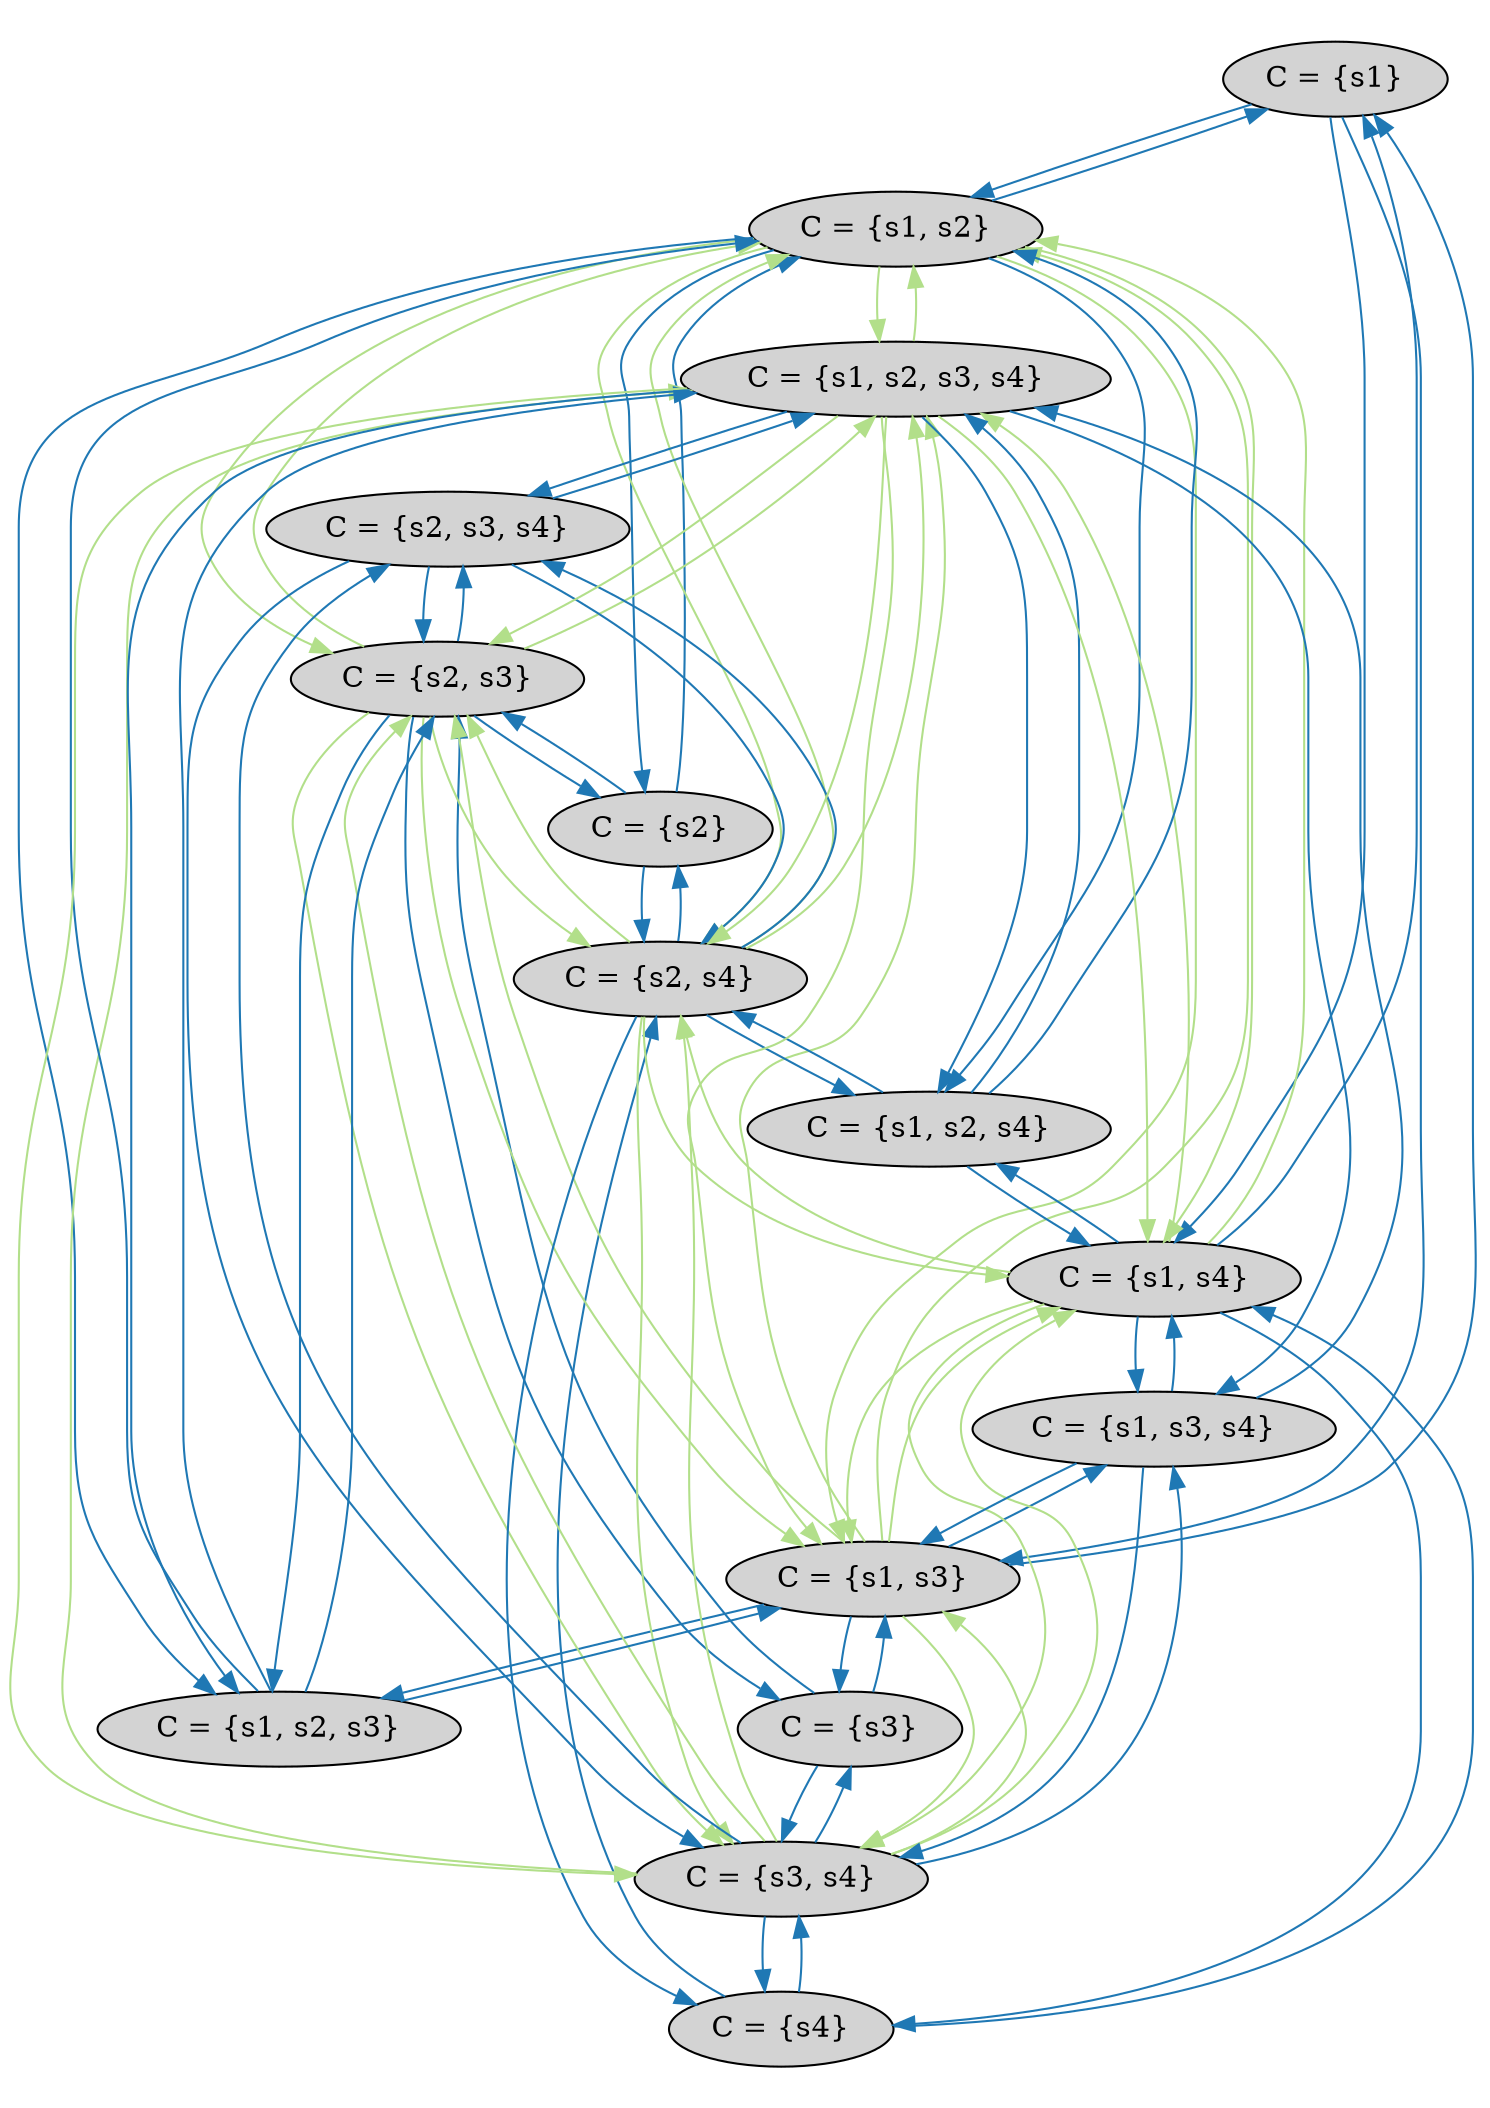 strict digraph DiskGraph {
edge [colorscheme="paired12"]
nodesep=0.35;
subgraph cluster_graph {
color="white";
4122008251819625584 [label="C = {s1}",style = filled]
2558352861705596273 [label="C = {s2}",style = filled]
-7455023110874847539 [label="C = {s3}",style = filled]
1651565100216168307 [label="C = {s4}",style = filled]
2145853412900707835 [label="C = {s1, s2}",style = filled]
-6427500976471845305 [label="C = {s1, s3}",style = filled]
2931011737895329785 [label="C = {s1, s4}",style = filled]
5170426159363157443 [label="C = {s2, s3}",style = filled]
-3917870553275210627 [label="C = {s2, s4}",style = filled]
-7591855981502296831 [label="C = {s3, s4}",style = filled]
-8463299378681739146 [label="C = {s1, s2, s3}",style = filled]
355138140317352392 [label="C = {s1, s2, s4}",style = filled]
6622848958483916980 [label="C = {s1, s3, s4}",style = filled]
-6667482716640397282 [label="C = {s2, s3, s4}",style = filled]
3949304604523039643 [label="C = {s1, s2, s3, s4}",style = filled]
4122008251819625584 -> 2145853412900707835 [label="",color="2",fontcolor="2"];
4122008251819625584 -> -6427500976471845305 [label="",color="2",fontcolor="2"];
4122008251819625584 -> 2931011737895329785 [label="",color="2",fontcolor="2"];
2558352861705596273 -> 2145853412900707835 [label="",color="2",fontcolor="2"];
2558352861705596273 -> 5170426159363157443 [label="",color="2",fontcolor="2"];
2558352861705596273 -> -3917870553275210627 [label="",color="2",fontcolor="2"];
-7455023110874847539 -> -6427500976471845305 [label="",color="2",fontcolor="2"];
-7455023110874847539 -> 5170426159363157443 [label="",color="2",fontcolor="2"];
-7455023110874847539 -> -7591855981502296831 [label="",color="2",fontcolor="2"];
1651565100216168307 -> 2931011737895329785 [label="",color="2",fontcolor="2"];
1651565100216168307 -> -3917870553275210627 [label="",color="2",fontcolor="2"];
1651565100216168307 -> -7591855981502296831 [label="",color="2",fontcolor="2"];
2145853412900707835 -> 2558352861705596273 [label="",color="2",fontcolor="2"];
2145853412900707835 -> 4122008251819625584 [label="",color="2",fontcolor="2"];
2145853412900707835 -> -8463299378681739146 [label="",color="2",fontcolor="2"];
2145853412900707835 -> 355138140317352392 [label="",color="2",fontcolor="2"];
2145853412900707835 -> -6427500976471845305 [label="",color="3",fontcolor="3"];
2145853412900707835 -> 2931011737895329785 [label="",color="3",fontcolor="3"];
2145853412900707835 -> 5170426159363157443 [label="",color="3",fontcolor="3"];
2145853412900707835 -> -3917870553275210627 [label="",color="3",fontcolor="3"];
2145853412900707835 -> 3949304604523039643 [label="",color="3",fontcolor="3"];
-6427500976471845305 -> -7455023110874847539 [label="",color="2",fontcolor="2"];
-6427500976471845305 -> -8463299378681739146 [label="",color="2",fontcolor="2"];
-6427500976471845305 -> 4122008251819625584 [label="",color="2",fontcolor="2"];
-6427500976471845305 -> 6622848958483916980 [label="",color="2",fontcolor="2"];
-6427500976471845305 -> 2145853412900707835 [label="",color="3",fontcolor="3"];
-6427500976471845305 -> 2931011737895329785 [label="",color="3",fontcolor="3"];
-6427500976471845305 -> 5170426159363157443 [label="",color="3",fontcolor="3"];
-6427500976471845305 -> -7591855981502296831 [label="",color="3",fontcolor="3"];
-6427500976471845305 -> 3949304604523039643 [label="",color="3",fontcolor="3"];
2931011737895329785 -> 1651565100216168307 [label="",color="2",fontcolor="2"];
2931011737895329785 -> 355138140317352392 [label="",color="2",fontcolor="2"];
2931011737895329785 -> 6622848958483916980 [label="",color="2",fontcolor="2"];
2931011737895329785 -> 4122008251819625584 [label="",color="2",fontcolor="2"];
2931011737895329785 -> 2145853412900707835 [label="",color="3",fontcolor="3"];
2931011737895329785 -> -6427500976471845305 [label="",color="3",fontcolor="3"];
2931011737895329785 -> -3917870553275210627 [label="",color="3",fontcolor="3"];
2931011737895329785 -> -7591855981502296831 [label="",color="3",fontcolor="3"];
2931011737895329785 -> 3949304604523039643 [label="",color="3",fontcolor="3"];
5170426159363157443 -> -8463299378681739146 [label="",color="2",fontcolor="2"];
5170426159363157443 -> -7455023110874847539 [label="",color="2",fontcolor="2"];
5170426159363157443 -> 2558352861705596273 [label="",color="2",fontcolor="2"];
5170426159363157443 -> -6667482716640397282 [label="",color="2",fontcolor="2"];
5170426159363157443 -> 2145853412900707835 [label="",color="3",fontcolor="3"];
5170426159363157443 -> -6427500976471845305 [label="",color="3",fontcolor="3"];
5170426159363157443 -> -3917870553275210627 [label="",color="3",fontcolor="3"];
5170426159363157443 -> -7591855981502296831 [label="",color="3",fontcolor="3"];
5170426159363157443 -> 3949304604523039643 [label="",color="3",fontcolor="3"];
-3917870553275210627 -> 355138140317352392 [label="",color="2",fontcolor="2"];
-3917870553275210627 -> 1651565100216168307 [label="",color="2",fontcolor="2"];
-3917870553275210627 -> -6667482716640397282 [label="",color="2",fontcolor="2"];
-3917870553275210627 -> 2558352861705596273 [label="",color="2",fontcolor="2"];
-3917870553275210627 -> 2145853412900707835 [label="",color="3",fontcolor="3"];
-3917870553275210627 -> 2931011737895329785 [label="",color="3",fontcolor="3"];
-3917870553275210627 -> 5170426159363157443 [label="",color="3",fontcolor="3"];
-3917870553275210627 -> -7591855981502296831 [label="",color="3",fontcolor="3"];
-3917870553275210627 -> 3949304604523039643 [label="",color="3",fontcolor="3"];
-7591855981502296831 -> 6622848958483916980 [label="",color="2",fontcolor="2"];
-7591855981502296831 -> -6667482716640397282 [label="",color="2",fontcolor="2"];
-7591855981502296831 -> 1651565100216168307 [label="",color="2",fontcolor="2"];
-7591855981502296831 -> -7455023110874847539 [label="",color="2",fontcolor="2"];
-7591855981502296831 -> -6427500976471845305 [label="",color="3",fontcolor="3"];
-7591855981502296831 -> 2931011737895329785 [label="",color="3",fontcolor="3"];
-7591855981502296831 -> 5170426159363157443 [label="",color="3",fontcolor="3"];
-7591855981502296831 -> -3917870553275210627 [label="",color="3",fontcolor="3"];
-7591855981502296831 -> 3949304604523039643 [label="",color="3",fontcolor="3"];
-8463299378681739146 -> 5170426159363157443 [label="",color="2",fontcolor="2"];
-8463299378681739146 -> -6427500976471845305 [label="",color="2",fontcolor="2"];
-8463299378681739146 -> 2145853412900707835 [label="",color="2",fontcolor="2"];
-8463299378681739146 -> 3949304604523039643 [label="",color="2",fontcolor="2"];
355138140317352392 -> -3917870553275210627 [label="",color="2",fontcolor="2"];
355138140317352392 -> 2931011737895329785 [label="",color="2",fontcolor="2"];
355138140317352392 -> 3949304604523039643 [label="",color="2",fontcolor="2"];
355138140317352392 -> 2145853412900707835 [label="",color="2",fontcolor="2"];
6622848958483916980 -> -7591855981502296831 [label="",color="2",fontcolor="2"];
6622848958483916980 -> 3949304604523039643 [label="",color="2",fontcolor="2"];
6622848958483916980 -> 2931011737895329785 [label="",color="2",fontcolor="2"];
6622848958483916980 -> -6427500976471845305 [label="",color="2",fontcolor="2"];
-6667482716640397282 -> 3949304604523039643 [label="",color="2",fontcolor="2"];
-6667482716640397282 -> -7591855981502296831 [label="",color="2",fontcolor="2"];
-6667482716640397282 -> -3917870553275210627 [label="",color="2",fontcolor="2"];
-6667482716640397282 -> 5170426159363157443 [label="",color="2",fontcolor="2"];
3949304604523039643 -> -6667482716640397282 [label="",color="2",fontcolor="2"];
3949304604523039643 -> 6622848958483916980 [label="",color="2",fontcolor="2"];
3949304604523039643 -> 355138140317352392 [label="",color="2",fontcolor="2"];
3949304604523039643 -> -8463299378681739146 [label="",color="2",fontcolor="2"];
3949304604523039643 -> 2145853412900707835 [label="",color="3",fontcolor="3"];
3949304604523039643 -> -6427500976471845305 [label="",color="3",fontcolor="3"];
3949304604523039643 -> 2931011737895329785 [label="",color="3",fontcolor="3"];
3949304604523039643 -> 5170426159363157443 [label="",color="3",fontcolor="3"];
3949304604523039643 -> -3917870553275210627 [label="",color="3",fontcolor="3"];
3949304604523039643 -> -7591855981502296831 [label="",color="3",fontcolor="3"];

}
subgraph cluster_legend {graph[style=bold];label = "Next State Actions" style="solid"
node [ labeljust="l",colorscheme="paired12",style=filled,shape=record ]


}}